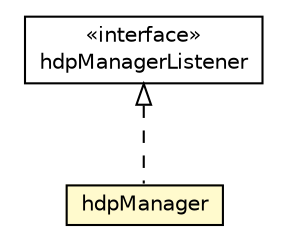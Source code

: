 #!/usr/local/bin/dot
#
# Class diagram 
# Generated by UMLGraph version R5_6-24-gf6e263 (http://www.umlgraph.org/)
#

digraph G {
	edge [fontname="Helvetica",fontsize=10,labelfontname="Helvetica",labelfontsize=10];
	node [fontname="Helvetica",fontsize=10,shape=plaintext];
	nodesep=0.25;
	ranksep=0.5;
	// org.universAAL.lddi.weighingscale.publisher.hdpManagerListener
	c23016 [label=<<table title="org.universAAL.lddi.weighingscale.publisher.hdpManagerListener" border="0" cellborder="1" cellspacing="0" cellpadding="2" port="p" href="./hdpManagerListener.html">
		<tr><td><table border="0" cellspacing="0" cellpadding="1">
<tr><td align="center" balign="center"> &#171;interface&#187; </td></tr>
<tr><td align="center" balign="center"> hdpManagerListener </td></tr>
		</table></td></tr>
		</table>>, URL="./hdpManagerListener.html", fontname="Helvetica", fontcolor="black", fontsize=10.0];
	// org.universAAL.lddi.weighingscale.publisher.hdpManager
	c23017 [label=<<table title="org.universAAL.lddi.weighingscale.publisher.hdpManager" border="0" cellborder="1" cellspacing="0" cellpadding="2" port="p" bgcolor="lemonChiffon" href="./hdpManager.html">
		<tr><td><table border="0" cellspacing="0" cellpadding="1">
<tr><td align="center" balign="center"> hdpManager </td></tr>
		</table></td></tr>
		</table>>, URL="./hdpManager.html", fontname="Helvetica", fontcolor="black", fontsize=10.0];
	//org.universAAL.lddi.weighingscale.publisher.hdpManager implements org.universAAL.lddi.weighingscale.publisher.hdpManagerListener
	c23016:p -> c23017:p [dir=back,arrowtail=empty,style=dashed];
}

